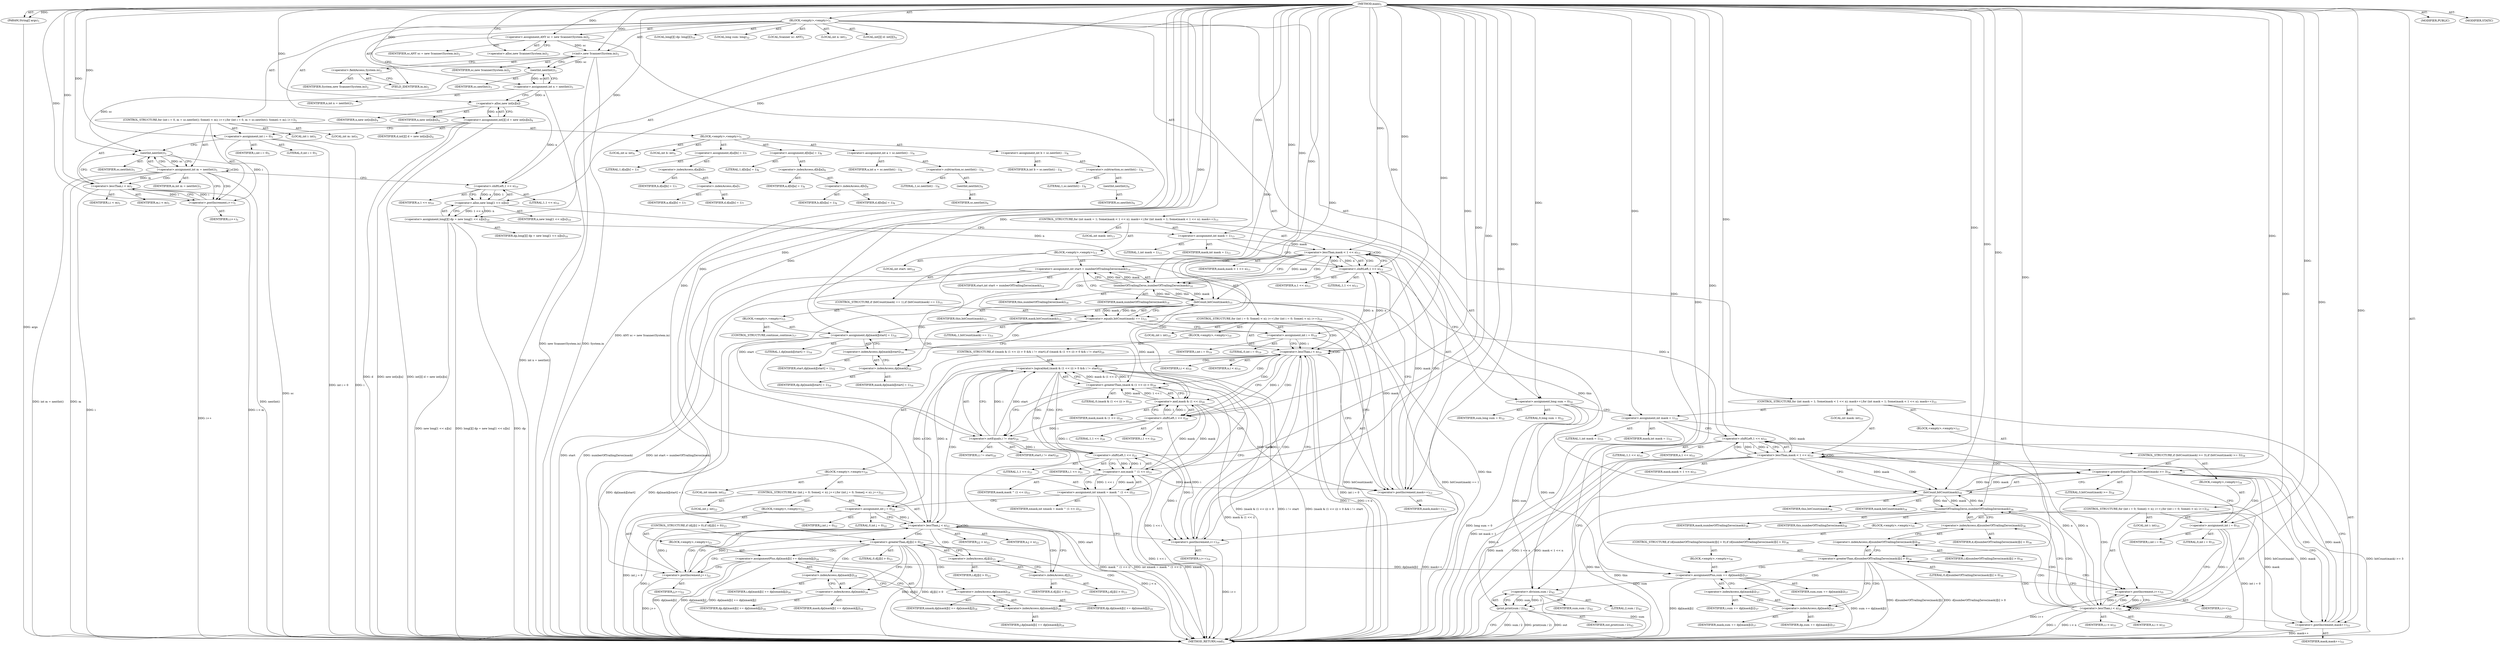 digraph "main" {  
"19" [label = <(METHOD,main)<SUB>1</SUB>> ]
"20" [label = <(PARAM,String[] args)<SUB>1</SUB>> ]
"21" [label = <(BLOCK,&lt;empty&gt;,&lt;empty&gt;)<SUB>1</SUB>> ]
"4" [label = <(LOCAL,Scanner sc: ANY)<SUB>2</SUB>> ]
"22" [label = <(&lt;operator&gt;.assignment,ANY sc = new Scanner(System.in))<SUB>2</SUB>> ]
"23" [label = <(IDENTIFIER,sc,ANY sc = new Scanner(System.in))<SUB>2</SUB>> ]
"24" [label = <(&lt;operator&gt;.alloc,new Scanner(System.in))<SUB>2</SUB>> ]
"25" [label = <(&lt;init&gt;,new Scanner(System.in))<SUB>2</SUB>> ]
"3" [label = <(IDENTIFIER,sc,new Scanner(System.in))<SUB>2</SUB>> ]
"26" [label = <(&lt;operator&gt;.fieldAccess,System.in)<SUB>2</SUB>> ]
"27" [label = <(IDENTIFIER,System,new Scanner(System.in))<SUB>2</SUB>> ]
"28" [label = <(FIELD_IDENTIFIER,in,in)<SUB>2</SUB>> ]
"29" [label = <(LOCAL,int n: int)<SUB>3</SUB>> ]
"30" [label = <(&lt;operator&gt;.assignment,int n = nextInt())<SUB>3</SUB>> ]
"31" [label = <(IDENTIFIER,n,int n = nextInt())<SUB>3</SUB>> ]
"32" [label = <(nextInt,nextInt())<SUB>3</SUB>> ]
"33" [label = <(IDENTIFIER,sc,nextInt())<SUB>3</SUB>> ]
"34" [label = <(LOCAL,int[][] d: int[][])<SUB>4</SUB>> ]
"35" [label = <(&lt;operator&gt;.assignment,int[][] d = new int[n][n])<SUB>4</SUB>> ]
"36" [label = <(IDENTIFIER,d,int[][] d = new int[n][n])<SUB>4</SUB>> ]
"37" [label = <(&lt;operator&gt;.alloc,new int[n][n])> ]
"38" [label = <(IDENTIFIER,n,new int[n][n])<SUB>4</SUB>> ]
"39" [label = <(IDENTIFIER,n,new int[n][n])<SUB>4</SUB>> ]
"40" [label = <(CONTROL_STRUCTURE,for (int i = 0, m = sc.nextInt(); Some(i &lt; m); i++),for (int i = 0, m = sc.nextInt(); Some(i &lt; m); i++))<SUB>5</SUB>> ]
"41" [label = <(LOCAL,int i: int)<SUB>5</SUB>> ]
"42" [label = <(LOCAL,int m: int)<SUB>5</SUB>> ]
"43" [label = <(&lt;operator&gt;.assignment,int i = 0)<SUB>5</SUB>> ]
"44" [label = <(IDENTIFIER,i,int i = 0)<SUB>5</SUB>> ]
"45" [label = <(LITERAL,0,int i = 0)<SUB>5</SUB>> ]
"46" [label = <(&lt;operator&gt;.assignment,int m = nextInt())<SUB>5</SUB>> ]
"47" [label = <(IDENTIFIER,m,int m = nextInt())<SUB>5</SUB>> ]
"48" [label = <(nextInt,nextInt())<SUB>5</SUB>> ]
"49" [label = <(IDENTIFIER,sc,nextInt())<SUB>5</SUB>> ]
"50" [label = <(&lt;operator&gt;.lessThan,i &lt; m)<SUB>5</SUB>> ]
"51" [label = <(IDENTIFIER,i,i &lt; m)<SUB>5</SUB>> ]
"52" [label = <(IDENTIFIER,m,i &lt; m)<SUB>5</SUB>> ]
"53" [label = <(&lt;operator&gt;.postIncrement,i++)<SUB>5</SUB>> ]
"54" [label = <(IDENTIFIER,i,i++)<SUB>5</SUB>> ]
"55" [label = <(BLOCK,&lt;empty&gt;,&lt;empty&gt;)<SUB>5</SUB>> ]
"56" [label = <(LOCAL,int a: int)<SUB>6</SUB>> ]
"57" [label = <(LOCAL,int b: int)<SUB>6</SUB>> ]
"58" [label = <(&lt;operator&gt;.assignment,int a = sc.nextInt() - 1)<SUB>6</SUB>> ]
"59" [label = <(IDENTIFIER,a,int a = sc.nextInt() - 1)<SUB>6</SUB>> ]
"60" [label = <(&lt;operator&gt;.subtraction,sc.nextInt() - 1)<SUB>6</SUB>> ]
"61" [label = <(nextInt,nextInt())<SUB>6</SUB>> ]
"62" [label = <(IDENTIFIER,sc,nextInt())<SUB>6</SUB>> ]
"63" [label = <(LITERAL,1,sc.nextInt() - 1)<SUB>6</SUB>> ]
"64" [label = <(&lt;operator&gt;.assignment,int b = sc.nextInt() - 1)<SUB>6</SUB>> ]
"65" [label = <(IDENTIFIER,b,int b = sc.nextInt() - 1)<SUB>6</SUB>> ]
"66" [label = <(&lt;operator&gt;.subtraction,sc.nextInt() - 1)<SUB>6</SUB>> ]
"67" [label = <(nextInt,nextInt())<SUB>6</SUB>> ]
"68" [label = <(IDENTIFIER,sc,nextInt())<SUB>6</SUB>> ]
"69" [label = <(LITERAL,1,sc.nextInt() - 1)<SUB>6</SUB>> ]
"70" [label = <(&lt;operator&gt;.assignment,d[a][b] = 1)<SUB>7</SUB>> ]
"71" [label = <(&lt;operator&gt;.indexAccess,d[a][b])<SUB>7</SUB>> ]
"72" [label = <(&lt;operator&gt;.indexAccess,d[a])<SUB>7</SUB>> ]
"73" [label = <(IDENTIFIER,d,d[a][b] = 1)<SUB>7</SUB>> ]
"74" [label = <(IDENTIFIER,a,d[a][b] = 1)<SUB>7</SUB>> ]
"75" [label = <(IDENTIFIER,b,d[a][b] = 1)<SUB>7</SUB>> ]
"76" [label = <(LITERAL,1,d[a][b] = 1)<SUB>7</SUB>> ]
"77" [label = <(&lt;operator&gt;.assignment,d[b][a] = 1)<SUB>8</SUB>> ]
"78" [label = <(&lt;operator&gt;.indexAccess,d[b][a])<SUB>8</SUB>> ]
"79" [label = <(&lt;operator&gt;.indexAccess,d[b])<SUB>8</SUB>> ]
"80" [label = <(IDENTIFIER,d,d[b][a] = 1)<SUB>8</SUB>> ]
"81" [label = <(IDENTIFIER,b,d[b][a] = 1)<SUB>8</SUB>> ]
"82" [label = <(IDENTIFIER,a,d[b][a] = 1)<SUB>8</SUB>> ]
"83" [label = <(LITERAL,1,d[b][a] = 1)<SUB>8</SUB>> ]
"84" [label = <(LOCAL,long[][] dp: long[][])<SUB>10</SUB>> ]
"85" [label = <(&lt;operator&gt;.assignment,long[][] dp = new long[1 &lt;&lt; n][n])<SUB>10</SUB>> ]
"86" [label = <(IDENTIFIER,dp,long[][] dp = new long[1 &lt;&lt; n][n])<SUB>10</SUB>> ]
"87" [label = <(&lt;operator&gt;.alloc,new long[1 &lt;&lt; n][n])> ]
"88" [label = <(&lt;operator&gt;.shiftLeft,1 &lt;&lt; n)<SUB>10</SUB>> ]
"89" [label = <(LITERAL,1,1 &lt;&lt; n)<SUB>10</SUB>> ]
"90" [label = <(IDENTIFIER,n,1 &lt;&lt; n)<SUB>10</SUB>> ]
"91" [label = <(IDENTIFIER,n,new long[1 &lt;&lt; n][n])<SUB>10</SUB>> ]
"92" [label = <(CONTROL_STRUCTURE,for (int mask = 1; Some(mask &lt; 1 &lt;&lt; n); mask++),for (int mask = 1; Some(mask &lt; 1 &lt;&lt; n); mask++))<SUB>13</SUB>> ]
"93" [label = <(LOCAL,int mask: int)<SUB>13</SUB>> ]
"94" [label = <(&lt;operator&gt;.assignment,int mask = 1)<SUB>13</SUB>> ]
"95" [label = <(IDENTIFIER,mask,int mask = 1)<SUB>13</SUB>> ]
"96" [label = <(LITERAL,1,int mask = 1)<SUB>13</SUB>> ]
"97" [label = <(&lt;operator&gt;.lessThan,mask &lt; 1 &lt;&lt; n)<SUB>13</SUB>> ]
"98" [label = <(IDENTIFIER,mask,mask &lt; 1 &lt;&lt; n)<SUB>13</SUB>> ]
"99" [label = <(&lt;operator&gt;.shiftLeft,1 &lt;&lt; n)<SUB>13</SUB>> ]
"100" [label = <(LITERAL,1,1 &lt;&lt; n)<SUB>13</SUB>> ]
"101" [label = <(IDENTIFIER,n,1 &lt;&lt; n)<SUB>13</SUB>> ]
"102" [label = <(&lt;operator&gt;.postIncrement,mask++)<SUB>13</SUB>> ]
"103" [label = <(IDENTIFIER,mask,mask++)<SUB>13</SUB>> ]
"104" [label = <(BLOCK,&lt;empty&gt;,&lt;empty&gt;)<SUB>13</SUB>> ]
"105" [label = <(LOCAL,int start: int)<SUB>14</SUB>> ]
"106" [label = <(&lt;operator&gt;.assignment,int start = numberOfTrailingZeros(mask))<SUB>14</SUB>> ]
"107" [label = <(IDENTIFIER,start,int start = numberOfTrailingZeros(mask))<SUB>14</SUB>> ]
"108" [label = <(numberOfTrailingZeros,numberOfTrailingZeros(mask))<SUB>14</SUB>> ]
"109" [label = <(IDENTIFIER,this,numberOfTrailingZeros(mask))<SUB>14</SUB>> ]
"110" [label = <(IDENTIFIER,mask,numberOfTrailingZeros(mask))<SUB>14</SUB>> ]
"111" [label = <(CONTROL_STRUCTURE,if (bitCount(mask) == 1),if (bitCount(mask) == 1))<SUB>15</SUB>> ]
"112" [label = <(&lt;operator&gt;.equals,bitCount(mask) == 1)<SUB>15</SUB>> ]
"113" [label = <(bitCount,bitCount(mask))<SUB>15</SUB>> ]
"114" [label = <(IDENTIFIER,this,bitCount(mask))<SUB>15</SUB>> ]
"115" [label = <(IDENTIFIER,mask,bitCount(mask))<SUB>15</SUB>> ]
"116" [label = <(LITERAL,1,bitCount(mask) == 1)<SUB>15</SUB>> ]
"117" [label = <(BLOCK,&lt;empty&gt;,&lt;empty&gt;)<SUB>15</SUB>> ]
"118" [label = <(&lt;operator&gt;.assignment,dp[mask][start] = 1)<SUB>16</SUB>> ]
"119" [label = <(&lt;operator&gt;.indexAccess,dp[mask][start])<SUB>16</SUB>> ]
"120" [label = <(&lt;operator&gt;.indexAccess,dp[mask])<SUB>16</SUB>> ]
"121" [label = <(IDENTIFIER,dp,dp[mask][start] = 1)<SUB>16</SUB>> ]
"122" [label = <(IDENTIFIER,mask,dp[mask][start] = 1)<SUB>16</SUB>> ]
"123" [label = <(IDENTIFIER,start,dp[mask][start] = 1)<SUB>16</SUB>> ]
"124" [label = <(LITERAL,1,dp[mask][start] = 1)<SUB>16</SUB>> ]
"125" [label = <(CONTROL_STRUCTURE,continue;,continue;)<SUB>17</SUB>> ]
"126" [label = <(CONTROL_STRUCTURE,for (int i = 0; Some(i &lt; n); i++),for (int i = 0; Some(i &lt; n); i++))<SUB>19</SUB>> ]
"127" [label = <(LOCAL,int i: int)<SUB>19</SUB>> ]
"128" [label = <(&lt;operator&gt;.assignment,int i = 0)<SUB>19</SUB>> ]
"129" [label = <(IDENTIFIER,i,int i = 0)<SUB>19</SUB>> ]
"130" [label = <(LITERAL,0,int i = 0)<SUB>19</SUB>> ]
"131" [label = <(&lt;operator&gt;.lessThan,i &lt; n)<SUB>19</SUB>> ]
"132" [label = <(IDENTIFIER,i,i &lt; n)<SUB>19</SUB>> ]
"133" [label = <(IDENTIFIER,n,i &lt; n)<SUB>19</SUB>> ]
"134" [label = <(&lt;operator&gt;.postIncrement,i++)<SUB>19</SUB>> ]
"135" [label = <(IDENTIFIER,i,i++)<SUB>19</SUB>> ]
"136" [label = <(BLOCK,&lt;empty&gt;,&lt;empty&gt;)<SUB>19</SUB>> ]
"137" [label = <(CONTROL_STRUCTURE,if ((mask &amp; (1 &lt;&lt; i)) &gt; 0 &amp;&amp; i != start),if ((mask &amp; (1 &lt;&lt; i)) &gt; 0 &amp;&amp; i != start))<SUB>20</SUB>> ]
"138" [label = <(&lt;operator&gt;.logicalAnd,(mask &amp; (1 &lt;&lt; i)) &gt; 0 &amp;&amp; i != start)<SUB>20</SUB>> ]
"139" [label = <(&lt;operator&gt;.greaterThan,(mask &amp; (1 &lt;&lt; i)) &gt; 0)<SUB>20</SUB>> ]
"140" [label = <(&lt;operator&gt;.and,mask &amp; (1 &lt;&lt; i))<SUB>20</SUB>> ]
"141" [label = <(IDENTIFIER,mask,mask &amp; (1 &lt;&lt; i))<SUB>20</SUB>> ]
"142" [label = <(&lt;operator&gt;.shiftLeft,1 &lt;&lt; i)<SUB>20</SUB>> ]
"143" [label = <(LITERAL,1,1 &lt;&lt; i)<SUB>20</SUB>> ]
"144" [label = <(IDENTIFIER,i,1 &lt;&lt; i)<SUB>20</SUB>> ]
"145" [label = <(LITERAL,0,(mask &amp; (1 &lt;&lt; i)) &gt; 0)<SUB>20</SUB>> ]
"146" [label = <(&lt;operator&gt;.notEquals,i != start)<SUB>20</SUB>> ]
"147" [label = <(IDENTIFIER,i,i != start)<SUB>20</SUB>> ]
"148" [label = <(IDENTIFIER,start,i != start)<SUB>20</SUB>> ]
"149" [label = <(BLOCK,&lt;empty&gt;,&lt;empty&gt;)<SUB>20</SUB>> ]
"150" [label = <(LOCAL,int xmask: int)<SUB>21</SUB>> ]
"151" [label = <(&lt;operator&gt;.assignment,int xmask = mask ^ (1 &lt;&lt; i))<SUB>21</SUB>> ]
"152" [label = <(IDENTIFIER,xmask,int xmask = mask ^ (1 &lt;&lt; i))<SUB>21</SUB>> ]
"153" [label = <(&lt;operator&gt;.xor,mask ^ (1 &lt;&lt; i))<SUB>21</SUB>> ]
"154" [label = <(IDENTIFIER,mask,mask ^ (1 &lt;&lt; i))<SUB>21</SUB>> ]
"155" [label = <(&lt;operator&gt;.shiftLeft,1 &lt;&lt; i)<SUB>21</SUB>> ]
"156" [label = <(LITERAL,1,1 &lt;&lt; i)<SUB>21</SUB>> ]
"157" [label = <(IDENTIFIER,i,1 &lt;&lt; i)<SUB>21</SUB>> ]
"158" [label = <(CONTROL_STRUCTURE,for (int j = 0; Some(j &lt; n); j++),for (int j = 0; Some(j &lt; n); j++))<SUB>22</SUB>> ]
"159" [label = <(LOCAL,int j: int)<SUB>22</SUB>> ]
"160" [label = <(&lt;operator&gt;.assignment,int j = 0)<SUB>22</SUB>> ]
"161" [label = <(IDENTIFIER,j,int j = 0)<SUB>22</SUB>> ]
"162" [label = <(LITERAL,0,int j = 0)<SUB>22</SUB>> ]
"163" [label = <(&lt;operator&gt;.lessThan,j &lt; n)<SUB>22</SUB>> ]
"164" [label = <(IDENTIFIER,j,j &lt; n)<SUB>22</SUB>> ]
"165" [label = <(IDENTIFIER,n,j &lt; n)<SUB>22</SUB>> ]
"166" [label = <(&lt;operator&gt;.postIncrement,j++)<SUB>22</SUB>> ]
"167" [label = <(IDENTIFIER,j,j++)<SUB>22</SUB>> ]
"168" [label = <(BLOCK,&lt;empty&gt;,&lt;empty&gt;)<SUB>22</SUB>> ]
"169" [label = <(CONTROL_STRUCTURE,if (d[j][i] &gt; 0),if (d[j][i] &gt; 0))<SUB>23</SUB>> ]
"170" [label = <(&lt;operator&gt;.greaterThan,d[j][i] &gt; 0)<SUB>23</SUB>> ]
"171" [label = <(&lt;operator&gt;.indexAccess,d[j][i])<SUB>23</SUB>> ]
"172" [label = <(&lt;operator&gt;.indexAccess,d[j])<SUB>23</SUB>> ]
"173" [label = <(IDENTIFIER,d,d[j][i] &gt; 0)<SUB>23</SUB>> ]
"174" [label = <(IDENTIFIER,j,d[j][i] &gt; 0)<SUB>23</SUB>> ]
"175" [label = <(IDENTIFIER,i,d[j][i] &gt; 0)<SUB>23</SUB>> ]
"176" [label = <(LITERAL,0,d[j][i] &gt; 0)<SUB>23</SUB>> ]
"177" [label = <(BLOCK,&lt;empty&gt;,&lt;empty&gt;)<SUB>23</SUB>> ]
"178" [label = <(&lt;operator&gt;.assignmentPlus,dp[mask][i] += dp[xmask][j])<SUB>24</SUB>> ]
"179" [label = <(&lt;operator&gt;.indexAccess,dp[mask][i])<SUB>24</SUB>> ]
"180" [label = <(&lt;operator&gt;.indexAccess,dp[mask])<SUB>24</SUB>> ]
"181" [label = <(IDENTIFIER,dp,dp[mask][i] += dp[xmask][j])<SUB>24</SUB>> ]
"182" [label = <(IDENTIFIER,mask,dp[mask][i] += dp[xmask][j])<SUB>24</SUB>> ]
"183" [label = <(IDENTIFIER,i,dp[mask][i] += dp[xmask][j])<SUB>24</SUB>> ]
"184" [label = <(&lt;operator&gt;.indexAccess,dp[xmask][j])<SUB>24</SUB>> ]
"185" [label = <(&lt;operator&gt;.indexAccess,dp[xmask])<SUB>24</SUB>> ]
"186" [label = <(IDENTIFIER,dp,dp[mask][i] += dp[xmask][j])<SUB>24</SUB>> ]
"187" [label = <(IDENTIFIER,xmask,dp[mask][i] += dp[xmask][j])<SUB>24</SUB>> ]
"188" [label = <(IDENTIFIER,j,dp[mask][i] += dp[xmask][j])<SUB>24</SUB>> ]
"189" [label = <(LOCAL,long sum: long)<SUB>32</SUB>> ]
"190" [label = <(&lt;operator&gt;.assignment,long sum = 0)<SUB>32</SUB>> ]
"191" [label = <(IDENTIFIER,sum,long sum = 0)<SUB>32</SUB>> ]
"192" [label = <(LITERAL,0,long sum = 0)<SUB>32</SUB>> ]
"193" [label = <(CONTROL_STRUCTURE,for (int mask = 1; Some(mask &lt; 1 &lt;&lt; n); mask++),for (int mask = 1; Some(mask &lt; 1 &lt;&lt; n); mask++))<SUB>33</SUB>> ]
"194" [label = <(LOCAL,int mask: int)<SUB>33</SUB>> ]
"195" [label = <(&lt;operator&gt;.assignment,int mask = 1)<SUB>33</SUB>> ]
"196" [label = <(IDENTIFIER,mask,int mask = 1)<SUB>33</SUB>> ]
"197" [label = <(LITERAL,1,int mask = 1)<SUB>33</SUB>> ]
"198" [label = <(&lt;operator&gt;.lessThan,mask &lt; 1 &lt;&lt; n)<SUB>33</SUB>> ]
"199" [label = <(IDENTIFIER,mask,mask &lt; 1 &lt;&lt; n)<SUB>33</SUB>> ]
"200" [label = <(&lt;operator&gt;.shiftLeft,1 &lt;&lt; n)<SUB>33</SUB>> ]
"201" [label = <(LITERAL,1,1 &lt;&lt; n)<SUB>33</SUB>> ]
"202" [label = <(IDENTIFIER,n,1 &lt;&lt; n)<SUB>33</SUB>> ]
"203" [label = <(&lt;operator&gt;.postIncrement,mask++)<SUB>33</SUB>> ]
"204" [label = <(IDENTIFIER,mask,mask++)<SUB>33</SUB>> ]
"205" [label = <(BLOCK,&lt;empty&gt;,&lt;empty&gt;)<SUB>33</SUB>> ]
"206" [label = <(CONTROL_STRUCTURE,if (bitCount(mask) &gt;= 3),if (bitCount(mask) &gt;= 3))<SUB>34</SUB>> ]
"207" [label = <(&lt;operator&gt;.greaterEqualsThan,bitCount(mask) &gt;= 3)<SUB>34</SUB>> ]
"208" [label = <(bitCount,bitCount(mask))<SUB>34</SUB>> ]
"209" [label = <(IDENTIFIER,this,bitCount(mask))<SUB>34</SUB>> ]
"210" [label = <(IDENTIFIER,mask,bitCount(mask))<SUB>34</SUB>> ]
"211" [label = <(LITERAL,3,bitCount(mask) &gt;= 3)<SUB>34</SUB>> ]
"212" [label = <(BLOCK,&lt;empty&gt;,&lt;empty&gt;)<SUB>34</SUB>> ]
"213" [label = <(CONTROL_STRUCTURE,for (int i = 0; Some(i &lt; n); i++),for (int i = 0; Some(i &lt; n); i++))<SUB>35</SUB>> ]
"214" [label = <(LOCAL,int i: int)<SUB>35</SUB>> ]
"215" [label = <(&lt;operator&gt;.assignment,int i = 0)<SUB>35</SUB>> ]
"216" [label = <(IDENTIFIER,i,int i = 0)<SUB>35</SUB>> ]
"217" [label = <(LITERAL,0,int i = 0)<SUB>35</SUB>> ]
"218" [label = <(&lt;operator&gt;.lessThan,i &lt; n)<SUB>35</SUB>> ]
"219" [label = <(IDENTIFIER,i,i &lt; n)<SUB>35</SUB>> ]
"220" [label = <(IDENTIFIER,n,i &lt; n)<SUB>35</SUB>> ]
"221" [label = <(&lt;operator&gt;.postIncrement,i++)<SUB>35</SUB>> ]
"222" [label = <(IDENTIFIER,i,i++)<SUB>35</SUB>> ]
"223" [label = <(BLOCK,&lt;empty&gt;,&lt;empty&gt;)<SUB>35</SUB>> ]
"224" [label = <(CONTROL_STRUCTURE,if (d[numberOfTrailingZeros(mask)][i] &gt; 0),if (d[numberOfTrailingZeros(mask)][i] &gt; 0))<SUB>36</SUB>> ]
"225" [label = <(&lt;operator&gt;.greaterThan,d[numberOfTrailingZeros(mask)][i] &gt; 0)<SUB>36</SUB>> ]
"226" [label = <(&lt;operator&gt;.indexAccess,d[numberOfTrailingZeros(mask)][i])<SUB>36</SUB>> ]
"227" [label = <(&lt;operator&gt;.indexAccess,d[numberOfTrailingZeros(mask)])<SUB>36</SUB>> ]
"228" [label = <(IDENTIFIER,d,d[numberOfTrailingZeros(mask)][i] &gt; 0)<SUB>36</SUB>> ]
"229" [label = <(numberOfTrailingZeros,numberOfTrailingZeros(mask))<SUB>36</SUB>> ]
"230" [label = <(IDENTIFIER,this,numberOfTrailingZeros(mask))<SUB>36</SUB>> ]
"231" [label = <(IDENTIFIER,mask,numberOfTrailingZeros(mask))<SUB>36</SUB>> ]
"232" [label = <(IDENTIFIER,i,d[numberOfTrailingZeros(mask)][i] &gt; 0)<SUB>36</SUB>> ]
"233" [label = <(LITERAL,0,d[numberOfTrailingZeros(mask)][i] &gt; 0)<SUB>36</SUB>> ]
"234" [label = <(BLOCK,&lt;empty&gt;,&lt;empty&gt;)<SUB>36</SUB>> ]
"235" [label = <(&lt;operator&gt;.assignmentPlus,sum += dp[mask][i])<SUB>37</SUB>> ]
"236" [label = <(IDENTIFIER,sum,sum += dp[mask][i])<SUB>37</SUB>> ]
"237" [label = <(&lt;operator&gt;.indexAccess,dp[mask][i])<SUB>37</SUB>> ]
"238" [label = <(&lt;operator&gt;.indexAccess,dp[mask])<SUB>37</SUB>> ]
"239" [label = <(IDENTIFIER,dp,sum += dp[mask][i])<SUB>37</SUB>> ]
"240" [label = <(IDENTIFIER,mask,sum += dp[mask][i])<SUB>37</SUB>> ]
"241" [label = <(IDENTIFIER,i,sum += dp[mask][i])<SUB>37</SUB>> ]
"242" [label = <(print,print(sum / 2))<SUB>42</SUB>> ]
"243" [label = <(IDENTIFIER,out,print(sum / 2))<SUB>42</SUB>> ]
"244" [label = <(&lt;operator&gt;.division,sum / 2)<SUB>42</SUB>> ]
"245" [label = <(IDENTIFIER,sum,sum / 2)<SUB>42</SUB>> ]
"246" [label = <(LITERAL,2,sum / 2)<SUB>42</SUB>> ]
"247" [label = <(MODIFIER,PUBLIC)> ]
"248" [label = <(MODIFIER,STATIC)> ]
"249" [label = <(METHOD_RETURN,void)<SUB>1</SUB>> ]
  "19" -> "20"  [ label = "AST: "] 
  "19" -> "21"  [ label = "AST: "] 
  "19" -> "247"  [ label = "AST: "] 
  "19" -> "248"  [ label = "AST: "] 
  "19" -> "249"  [ label = "AST: "] 
  "21" -> "4"  [ label = "AST: "] 
  "21" -> "22"  [ label = "AST: "] 
  "21" -> "25"  [ label = "AST: "] 
  "21" -> "29"  [ label = "AST: "] 
  "21" -> "30"  [ label = "AST: "] 
  "21" -> "34"  [ label = "AST: "] 
  "21" -> "35"  [ label = "AST: "] 
  "21" -> "40"  [ label = "AST: "] 
  "21" -> "84"  [ label = "AST: "] 
  "21" -> "85"  [ label = "AST: "] 
  "21" -> "92"  [ label = "AST: "] 
  "21" -> "189"  [ label = "AST: "] 
  "21" -> "190"  [ label = "AST: "] 
  "21" -> "193"  [ label = "AST: "] 
  "21" -> "242"  [ label = "AST: "] 
  "22" -> "23"  [ label = "AST: "] 
  "22" -> "24"  [ label = "AST: "] 
  "25" -> "3"  [ label = "AST: "] 
  "25" -> "26"  [ label = "AST: "] 
  "26" -> "27"  [ label = "AST: "] 
  "26" -> "28"  [ label = "AST: "] 
  "30" -> "31"  [ label = "AST: "] 
  "30" -> "32"  [ label = "AST: "] 
  "32" -> "33"  [ label = "AST: "] 
  "35" -> "36"  [ label = "AST: "] 
  "35" -> "37"  [ label = "AST: "] 
  "37" -> "38"  [ label = "AST: "] 
  "37" -> "39"  [ label = "AST: "] 
  "40" -> "41"  [ label = "AST: "] 
  "40" -> "42"  [ label = "AST: "] 
  "40" -> "43"  [ label = "AST: "] 
  "40" -> "46"  [ label = "AST: "] 
  "40" -> "50"  [ label = "AST: "] 
  "40" -> "53"  [ label = "AST: "] 
  "40" -> "55"  [ label = "AST: "] 
  "43" -> "44"  [ label = "AST: "] 
  "43" -> "45"  [ label = "AST: "] 
  "46" -> "47"  [ label = "AST: "] 
  "46" -> "48"  [ label = "AST: "] 
  "48" -> "49"  [ label = "AST: "] 
  "50" -> "51"  [ label = "AST: "] 
  "50" -> "52"  [ label = "AST: "] 
  "53" -> "54"  [ label = "AST: "] 
  "55" -> "56"  [ label = "AST: "] 
  "55" -> "57"  [ label = "AST: "] 
  "55" -> "58"  [ label = "AST: "] 
  "55" -> "64"  [ label = "AST: "] 
  "55" -> "70"  [ label = "AST: "] 
  "55" -> "77"  [ label = "AST: "] 
  "58" -> "59"  [ label = "AST: "] 
  "58" -> "60"  [ label = "AST: "] 
  "60" -> "61"  [ label = "AST: "] 
  "60" -> "63"  [ label = "AST: "] 
  "61" -> "62"  [ label = "AST: "] 
  "64" -> "65"  [ label = "AST: "] 
  "64" -> "66"  [ label = "AST: "] 
  "66" -> "67"  [ label = "AST: "] 
  "66" -> "69"  [ label = "AST: "] 
  "67" -> "68"  [ label = "AST: "] 
  "70" -> "71"  [ label = "AST: "] 
  "70" -> "76"  [ label = "AST: "] 
  "71" -> "72"  [ label = "AST: "] 
  "71" -> "75"  [ label = "AST: "] 
  "72" -> "73"  [ label = "AST: "] 
  "72" -> "74"  [ label = "AST: "] 
  "77" -> "78"  [ label = "AST: "] 
  "77" -> "83"  [ label = "AST: "] 
  "78" -> "79"  [ label = "AST: "] 
  "78" -> "82"  [ label = "AST: "] 
  "79" -> "80"  [ label = "AST: "] 
  "79" -> "81"  [ label = "AST: "] 
  "85" -> "86"  [ label = "AST: "] 
  "85" -> "87"  [ label = "AST: "] 
  "87" -> "88"  [ label = "AST: "] 
  "87" -> "91"  [ label = "AST: "] 
  "88" -> "89"  [ label = "AST: "] 
  "88" -> "90"  [ label = "AST: "] 
  "92" -> "93"  [ label = "AST: "] 
  "92" -> "94"  [ label = "AST: "] 
  "92" -> "97"  [ label = "AST: "] 
  "92" -> "102"  [ label = "AST: "] 
  "92" -> "104"  [ label = "AST: "] 
  "94" -> "95"  [ label = "AST: "] 
  "94" -> "96"  [ label = "AST: "] 
  "97" -> "98"  [ label = "AST: "] 
  "97" -> "99"  [ label = "AST: "] 
  "99" -> "100"  [ label = "AST: "] 
  "99" -> "101"  [ label = "AST: "] 
  "102" -> "103"  [ label = "AST: "] 
  "104" -> "105"  [ label = "AST: "] 
  "104" -> "106"  [ label = "AST: "] 
  "104" -> "111"  [ label = "AST: "] 
  "104" -> "126"  [ label = "AST: "] 
  "106" -> "107"  [ label = "AST: "] 
  "106" -> "108"  [ label = "AST: "] 
  "108" -> "109"  [ label = "AST: "] 
  "108" -> "110"  [ label = "AST: "] 
  "111" -> "112"  [ label = "AST: "] 
  "111" -> "117"  [ label = "AST: "] 
  "112" -> "113"  [ label = "AST: "] 
  "112" -> "116"  [ label = "AST: "] 
  "113" -> "114"  [ label = "AST: "] 
  "113" -> "115"  [ label = "AST: "] 
  "117" -> "118"  [ label = "AST: "] 
  "117" -> "125"  [ label = "AST: "] 
  "118" -> "119"  [ label = "AST: "] 
  "118" -> "124"  [ label = "AST: "] 
  "119" -> "120"  [ label = "AST: "] 
  "119" -> "123"  [ label = "AST: "] 
  "120" -> "121"  [ label = "AST: "] 
  "120" -> "122"  [ label = "AST: "] 
  "126" -> "127"  [ label = "AST: "] 
  "126" -> "128"  [ label = "AST: "] 
  "126" -> "131"  [ label = "AST: "] 
  "126" -> "134"  [ label = "AST: "] 
  "126" -> "136"  [ label = "AST: "] 
  "128" -> "129"  [ label = "AST: "] 
  "128" -> "130"  [ label = "AST: "] 
  "131" -> "132"  [ label = "AST: "] 
  "131" -> "133"  [ label = "AST: "] 
  "134" -> "135"  [ label = "AST: "] 
  "136" -> "137"  [ label = "AST: "] 
  "137" -> "138"  [ label = "AST: "] 
  "137" -> "149"  [ label = "AST: "] 
  "138" -> "139"  [ label = "AST: "] 
  "138" -> "146"  [ label = "AST: "] 
  "139" -> "140"  [ label = "AST: "] 
  "139" -> "145"  [ label = "AST: "] 
  "140" -> "141"  [ label = "AST: "] 
  "140" -> "142"  [ label = "AST: "] 
  "142" -> "143"  [ label = "AST: "] 
  "142" -> "144"  [ label = "AST: "] 
  "146" -> "147"  [ label = "AST: "] 
  "146" -> "148"  [ label = "AST: "] 
  "149" -> "150"  [ label = "AST: "] 
  "149" -> "151"  [ label = "AST: "] 
  "149" -> "158"  [ label = "AST: "] 
  "151" -> "152"  [ label = "AST: "] 
  "151" -> "153"  [ label = "AST: "] 
  "153" -> "154"  [ label = "AST: "] 
  "153" -> "155"  [ label = "AST: "] 
  "155" -> "156"  [ label = "AST: "] 
  "155" -> "157"  [ label = "AST: "] 
  "158" -> "159"  [ label = "AST: "] 
  "158" -> "160"  [ label = "AST: "] 
  "158" -> "163"  [ label = "AST: "] 
  "158" -> "166"  [ label = "AST: "] 
  "158" -> "168"  [ label = "AST: "] 
  "160" -> "161"  [ label = "AST: "] 
  "160" -> "162"  [ label = "AST: "] 
  "163" -> "164"  [ label = "AST: "] 
  "163" -> "165"  [ label = "AST: "] 
  "166" -> "167"  [ label = "AST: "] 
  "168" -> "169"  [ label = "AST: "] 
  "169" -> "170"  [ label = "AST: "] 
  "169" -> "177"  [ label = "AST: "] 
  "170" -> "171"  [ label = "AST: "] 
  "170" -> "176"  [ label = "AST: "] 
  "171" -> "172"  [ label = "AST: "] 
  "171" -> "175"  [ label = "AST: "] 
  "172" -> "173"  [ label = "AST: "] 
  "172" -> "174"  [ label = "AST: "] 
  "177" -> "178"  [ label = "AST: "] 
  "178" -> "179"  [ label = "AST: "] 
  "178" -> "184"  [ label = "AST: "] 
  "179" -> "180"  [ label = "AST: "] 
  "179" -> "183"  [ label = "AST: "] 
  "180" -> "181"  [ label = "AST: "] 
  "180" -> "182"  [ label = "AST: "] 
  "184" -> "185"  [ label = "AST: "] 
  "184" -> "188"  [ label = "AST: "] 
  "185" -> "186"  [ label = "AST: "] 
  "185" -> "187"  [ label = "AST: "] 
  "190" -> "191"  [ label = "AST: "] 
  "190" -> "192"  [ label = "AST: "] 
  "193" -> "194"  [ label = "AST: "] 
  "193" -> "195"  [ label = "AST: "] 
  "193" -> "198"  [ label = "AST: "] 
  "193" -> "203"  [ label = "AST: "] 
  "193" -> "205"  [ label = "AST: "] 
  "195" -> "196"  [ label = "AST: "] 
  "195" -> "197"  [ label = "AST: "] 
  "198" -> "199"  [ label = "AST: "] 
  "198" -> "200"  [ label = "AST: "] 
  "200" -> "201"  [ label = "AST: "] 
  "200" -> "202"  [ label = "AST: "] 
  "203" -> "204"  [ label = "AST: "] 
  "205" -> "206"  [ label = "AST: "] 
  "206" -> "207"  [ label = "AST: "] 
  "206" -> "212"  [ label = "AST: "] 
  "207" -> "208"  [ label = "AST: "] 
  "207" -> "211"  [ label = "AST: "] 
  "208" -> "209"  [ label = "AST: "] 
  "208" -> "210"  [ label = "AST: "] 
  "212" -> "213"  [ label = "AST: "] 
  "213" -> "214"  [ label = "AST: "] 
  "213" -> "215"  [ label = "AST: "] 
  "213" -> "218"  [ label = "AST: "] 
  "213" -> "221"  [ label = "AST: "] 
  "213" -> "223"  [ label = "AST: "] 
  "215" -> "216"  [ label = "AST: "] 
  "215" -> "217"  [ label = "AST: "] 
  "218" -> "219"  [ label = "AST: "] 
  "218" -> "220"  [ label = "AST: "] 
  "221" -> "222"  [ label = "AST: "] 
  "223" -> "224"  [ label = "AST: "] 
  "224" -> "225"  [ label = "AST: "] 
  "224" -> "234"  [ label = "AST: "] 
  "225" -> "226"  [ label = "AST: "] 
  "225" -> "233"  [ label = "AST: "] 
  "226" -> "227"  [ label = "AST: "] 
  "226" -> "232"  [ label = "AST: "] 
  "227" -> "228"  [ label = "AST: "] 
  "227" -> "229"  [ label = "AST: "] 
  "229" -> "230"  [ label = "AST: "] 
  "229" -> "231"  [ label = "AST: "] 
  "234" -> "235"  [ label = "AST: "] 
  "235" -> "236"  [ label = "AST: "] 
  "235" -> "237"  [ label = "AST: "] 
  "237" -> "238"  [ label = "AST: "] 
  "237" -> "241"  [ label = "AST: "] 
  "238" -> "239"  [ label = "AST: "] 
  "238" -> "240"  [ label = "AST: "] 
  "242" -> "243"  [ label = "AST: "] 
  "242" -> "244"  [ label = "AST: "] 
  "244" -> "245"  [ label = "AST: "] 
  "244" -> "246"  [ label = "AST: "] 
  "22" -> "28"  [ label = "CFG: "] 
  "25" -> "32"  [ label = "CFG: "] 
  "30" -> "37"  [ label = "CFG: "] 
  "35" -> "43"  [ label = "CFG: "] 
  "85" -> "94"  [ label = "CFG: "] 
  "190" -> "195"  [ label = "CFG: "] 
  "242" -> "249"  [ label = "CFG: "] 
  "24" -> "22"  [ label = "CFG: "] 
  "26" -> "25"  [ label = "CFG: "] 
  "32" -> "30"  [ label = "CFG: "] 
  "37" -> "35"  [ label = "CFG: "] 
  "43" -> "48"  [ label = "CFG: "] 
  "46" -> "53"  [ label = "CFG: "] 
  "46" -> "88"  [ label = "CFG: "] 
  "50" -> "48"  [ label = "CFG: "] 
  "53" -> "50"  [ label = "CFG: "] 
  "87" -> "85"  [ label = "CFG: "] 
  "94" -> "99"  [ label = "CFG: "] 
  "97" -> "108"  [ label = "CFG: "] 
  "97" -> "190"  [ label = "CFG: "] 
  "102" -> "99"  [ label = "CFG: "] 
  "195" -> "200"  [ label = "CFG: "] 
  "198" -> "208"  [ label = "CFG: "] 
  "198" -> "244"  [ label = "CFG: "] 
  "203" -> "200"  [ label = "CFG: "] 
  "244" -> "242"  [ label = "CFG: "] 
  "28" -> "26"  [ label = "CFG: "] 
  "48" -> "46"  [ label = "CFG: "] 
  "88" -> "87"  [ label = "CFG: "] 
  "99" -> "97"  [ label = "CFG: "] 
  "106" -> "113"  [ label = "CFG: "] 
  "200" -> "198"  [ label = "CFG: "] 
  "108" -> "106"  [ label = "CFG: "] 
  "112" -> "120"  [ label = "CFG: "] 
  "112" -> "128"  [ label = "CFG: "] 
  "128" -> "131"  [ label = "CFG: "] 
  "131" -> "142"  [ label = "CFG: "] 
  "131" -> "102"  [ label = "CFG: "] 
  "134" -> "131"  [ label = "CFG: "] 
  "207" -> "215"  [ label = "CFG: "] 
  "207" -> "203"  [ label = "CFG: "] 
  "113" -> "112"  [ label = "CFG: "] 
  "118" -> "102"  [ label = "CFG: "] 
  "208" -> "207"  [ label = "CFG: "] 
  "119" -> "118"  [ label = "CFG: "] 
  "138" -> "155"  [ label = "CFG: "] 
  "138" -> "134"  [ label = "CFG: "] 
  "215" -> "218"  [ label = "CFG: "] 
  "218" -> "229"  [ label = "CFG: "] 
  "218" -> "203"  [ label = "CFG: "] 
  "221" -> "218"  [ label = "CFG: "] 
  "120" -> "119"  [ label = "CFG: "] 
  "139" -> "138"  [ label = "CFG: "] 
  "139" -> "146"  [ label = "CFG: "] 
  "146" -> "138"  [ label = "CFG: "] 
  "151" -> "160"  [ label = "CFG: "] 
  "140" -> "139"  [ label = "CFG: "] 
  "153" -> "151"  [ label = "CFG: "] 
  "160" -> "163"  [ label = "CFG: "] 
  "163" -> "172"  [ label = "CFG: "] 
  "163" -> "134"  [ label = "CFG: "] 
  "166" -> "163"  [ label = "CFG: "] 
  "225" -> "238"  [ label = "CFG: "] 
  "225" -> "221"  [ label = "CFG: "] 
  "142" -> "140"  [ label = "CFG: "] 
  "155" -> "153"  [ label = "CFG: "] 
  "226" -> "225"  [ label = "CFG: "] 
  "235" -> "221"  [ label = "CFG: "] 
  "170" -> "180"  [ label = "CFG: "] 
  "170" -> "166"  [ label = "CFG: "] 
  "227" -> "226"  [ label = "CFG: "] 
  "237" -> "235"  [ label = "CFG: "] 
  "171" -> "170"  [ label = "CFG: "] 
  "178" -> "166"  [ label = "CFG: "] 
  "229" -> "227"  [ label = "CFG: "] 
  "238" -> "237"  [ label = "CFG: "] 
  "172" -> "171"  [ label = "CFG: "] 
  "179" -> "185"  [ label = "CFG: "] 
  "184" -> "178"  [ label = "CFG: "] 
  "180" -> "179"  [ label = "CFG: "] 
  "185" -> "184"  [ label = "CFG: "] 
  "19" -> "24"  [ label = "CFG: "] 
  "20" -> "249"  [ label = "DDG: args"] 
  "22" -> "249"  [ label = "DDG: ANY sc = new Scanner(System.in)"] 
  "25" -> "249"  [ label = "DDG: System.in"] 
  "25" -> "249"  [ label = "DDG: new Scanner(System.in)"] 
  "30" -> "249"  [ label = "DDG: int n = nextInt()"] 
  "35" -> "249"  [ label = "DDG: d"] 
  "35" -> "249"  [ label = "DDG: new int[n][n]"] 
  "35" -> "249"  [ label = "DDG: int[][] d = new int[n][n]"] 
  "43" -> "249"  [ label = "DDG: i"] 
  "43" -> "249"  [ label = "DDG: int i = 0"] 
  "46" -> "249"  [ label = "DDG: m"] 
  "48" -> "249"  [ label = "DDG: sc"] 
  "46" -> "249"  [ label = "DDG: nextInt()"] 
  "46" -> "249"  [ label = "DDG: int m = nextInt()"] 
  "85" -> "249"  [ label = "DDG: dp"] 
  "85" -> "249"  [ label = "DDG: new long[1 &lt;&lt; n][n]"] 
  "85" -> "249"  [ label = "DDG: long[][] dp = new long[1 &lt;&lt; n][n]"] 
  "190" -> "249"  [ label = "DDG: long sum = 0"] 
  "195" -> "249"  [ label = "DDG: int mask = 1"] 
  "198" -> "249"  [ label = "DDG: mask"] 
  "200" -> "249"  [ label = "DDG: n"] 
  "198" -> "249"  [ label = "DDG: 1 &lt;&lt; n"] 
  "198" -> "249"  [ label = "DDG: mask &lt; 1 &lt;&lt; n"] 
  "244" -> "249"  [ label = "DDG: sum"] 
  "242" -> "249"  [ label = "DDG: sum / 2"] 
  "242" -> "249"  [ label = "DDG: print(sum / 2)"] 
  "208" -> "249"  [ label = "DDG: this"] 
  "207" -> "249"  [ label = "DDG: bitCount(mask)"] 
  "207" -> "249"  [ label = "DDG: bitCount(mask) &gt;= 3"] 
  "215" -> "249"  [ label = "DDG: int i = 0"] 
  "218" -> "249"  [ label = "DDG: i"] 
  "218" -> "249"  [ label = "DDG: i &lt; n"] 
  "203" -> "249"  [ label = "DDG: mask++"] 
  "229" -> "249"  [ label = "DDG: this"] 
  "225" -> "249"  [ label = "DDG: d[numberOfTrailingZeros(mask)][i]"] 
  "225" -> "249"  [ label = "DDG: d[numberOfTrailingZeros(mask)][i] &gt; 0"] 
  "235" -> "249"  [ label = "DDG: dp[mask][i]"] 
  "235" -> "249"  [ label = "DDG: sum += dp[mask][i]"] 
  "221" -> "249"  [ label = "DDG: i++"] 
  "106" -> "249"  [ label = "DDG: start"] 
  "106" -> "249"  [ label = "DDG: numberOfTrailingZeros(mask)"] 
  "106" -> "249"  [ label = "DDG: int start = numberOfTrailingZeros(mask)"] 
  "113" -> "249"  [ label = "DDG: this"] 
  "112" -> "249"  [ label = "DDG: bitCount(mask)"] 
  "112" -> "249"  [ label = "DDG: bitCount(mask) == 1"] 
  "128" -> "249"  [ label = "DDG: int i = 0"] 
  "131" -> "249"  [ label = "DDG: i"] 
  "131" -> "249"  [ label = "DDG: i &lt; n"] 
  "140" -> "249"  [ label = "DDG: 1 &lt;&lt; i"] 
  "139" -> "249"  [ label = "DDG: mask &amp; (1 &lt;&lt; i)"] 
  "138" -> "249"  [ label = "DDG: (mask &amp; (1 &lt;&lt; i)) &gt; 0"] 
  "146" -> "249"  [ label = "DDG: start"] 
  "138" -> "249"  [ label = "DDG: i != start"] 
  "138" -> "249"  [ label = "DDG: (mask &amp; (1 &lt;&lt; i)) &gt; 0 &amp;&amp; i != start"] 
  "151" -> "249"  [ label = "DDG: xmask"] 
  "153" -> "249"  [ label = "DDG: 1 &lt;&lt; i"] 
  "151" -> "249"  [ label = "DDG: mask ^ (1 &lt;&lt; i)"] 
  "151" -> "249"  [ label = "DDG: int xmask = mask ^ (1 &lt;&lt; i)"] 
  "160" -> "249"  [ label = "DDG: int j = 0"] 
  "163" -> "249"  [ label = "DDG: j"] 
  "163" -> "249"  [ label = "DDG: j &lt; n"] 
  "134" -> "249"  [ label = "DDG: i++"] 
  "170" -> "249"  [ label = "DDG: d[j][i]"] 
  "170" -> "249"  [ label = "DDG: d[j][i] &gt; 0"] 
  "178" -> "249"  [ label = "DDG: dp[mask][i]"] 
  "178" -> "249"  [ label = "DDG: dp[xmask][j]"] 
  "178" -> "249"  [ label = "DDG: dp[mask][i] += dp[xmask][j]"] 
  "166" -> "249"  [ label = "DDG: j++"] 
  "118" -> "249"  [ label = "DDG: dp[mask][start]"] 
  "118" -> "249"  [ label = "DDG: dp[mask][start] = 1"] 
  "102" -> "249"  [ label = "DDG: mask++"] 
  "53" -> "249"  [ label = "DDG: i++"] 
  "50" -> "249"  [ label = "DDG: i"] 
  "50" -> "249"  [ label = "DDG: i &lt; m"] 
  "242" -> "249"  [ label = "DDG: out"] 
  "19" -> "20"  [ label = "DDG: "] 
  "19" -> "22"  [ label = "DDG: "] 
  "32" -> "30"  [ label = "DDG: sc"] 
  "37" -> "35"  [ label = "DDG: n"] 
  "87" -> "85"  [ label = "DDG: 1 &lt;&lt; n"] 
  "87" -> "85"  [ label = "DDG: n"] 
  "19" -> "190"  [ label = "DDG: "] 
  "22" -> "25"  [ label = "DDG: sc"] 
  "19" -> "25"  [ label = "DDG: "] 
  "19" -> "43"  [ label = "DDG: "] 
  "48" -> "46"  [ label = "DDG: sc"] 
  "19" -> "94"  [ label = "DDG: "] 
  "19" -> "195"  [ label = "DDG: "] 
  "19" -> "242"  [ label = "DDG: "] 
  "244" -> "242"  [ label = "DDG: sum"] 
  "244" -> "242"  [ label = "DDG: 2"] 
  "25" -> "32"  [ label = "DDG: sc"] 
  "19" -> "32"  [ label = "DDG: "] 
  "30" -> "37"  [ label = "DDG: n"] 
  "19" -> "37"  [ label = "DDG: "] 
  "53" -> "50"  [ label = "DDG: i"] 
  "19" -> "50"  [ label = "DDG: "] 
  "46" -> "50"  [ label = "DDG: m"] 
  "43" -> "53"  [ label = "DDG: i"] 
  "50" -> "53"  [ label = "DDG: i"] 
  "19" -> "53"  [ label = "DDG: "] 
  "88" -> "87"  [ label = "DDG: 1"] 
  "88" -> "87"  [ label = "DDG: n"] 
  "19" -> "87"  [ label = "DDG: "] 
  "94" -> "97"  [ label = "DDG: mask"] 
  "102" -> "97"  [ label = "DDG: mask"] 
  "19" -> "97"  [ label = "DDG: "] 
  "99" -> "97"  [ label = "DDG: 1"] 
  "99" -> "97"  [ label = "DDG: n"] 
  "113" -> "102"  [ label = "DDG: mask"] 
  "140" -> "102"  [ label = "DDG: mask"] 
  "153" -> "102"  [ label = "DDG: mask"] 
  "19" -> "102"  [ label = "DDG: "] 
  "108" -> "106"  [ label = "DDG: this"] 
  "108" -> "106"  [ label = "DDG: mask"] 
  "195" -> "198"  [ label = "DDG: mask"] 
  "203" -> "198"  [ label = "DDG: mask"] 
  "19" -> "198"  [ label = "DDG: "] 
  "200" -> "198"  [ label = "DDG: 1"] 
  "200" -> "198"  [ label = "DDG: n"] 
  "208" -> "203"  [ label = "DDG: mask"] 
  "229" -> "203"  [ label = "DDG: mask"] 
  "19" -> "203"  [ label = "DDG: "] 
  "190" -> "244"  [ label = "DDG: sum"] 
  "235" -> "244"  [ label = "DDG: sum"] 
  "19" -> "244"  [ label = "DDG: "] 
  "32" -> "48"  [ label = "DDG: sc"] 
  "19" -> "48"  [ label = "DDG: "] 
  "19" -> "88"  [ label = "DDG: "] 
  "37" -> "88"  [ label = "DDG: n"] 
  "19" -> "99"  [ label = "DDG: "] 
  "87" -> "99"  [ label = "DDG: n"] 
  "131" -> "99"  [ label = "DDG: n"] 
  "19" -> "128"  [ label = "DDG: "] 
  "19" -> "200"  [ label = "DDG: "] 
  "99" -> "200"  [ label = "DDG: n"] 
  "218" -> "200"  [ label = "DDG: n"] 
  "113" -> "108"  [ label = "DDG: this"] 
  "19" -> "108"  [ label = "DDG: "] 
  "97" -> "108"  [ label = "DDG: mask"] 
  "113" -> "112"  [ label = "DDG: this"] 
  "113" -> "112"  [ label = "DDG: mask"] 
  "19" -> "112"  [ label = "DDG: "] 
  "19" -> "118"  [ label = "DDG: "] 
  "128" -> "131"  [ label = "DDG: i"] 
  "134" -> "131"  [ label = "DDG: i"] 
  "19" -> "131"  [ label = "DDG: "] 
  "99" -> "131"  [ label = "DDG: n"] 
  "163" -> "131"  [ label = "DDG: n"] 
  "142" -> "134"  [ label = "DDG: i"] 
  "146" -> "134"  [ label = "DDG: i"] 
  "155" -> "134"  [ label = "DDG: i"] 
  "19" -> "134"  [ label = "DDG: "] 
  "208" -> "207"  [ label = "DDG: this"] 
  "208" -> "207"  [ label = "DDG: mask"] 
  "19" -> "207"  [ label = "DDG: "] 
  "108" -> "113"  [ label = "DDG: this"] 
  "19" -> "113"  [ label = "DDG: "] 
  "108" -> "113"  [ label = "DDG: mask"] 
  "229" -> "208"  [ label = "DDG: this"] 
  "113" -> "208"  [ label = "DDG: this"] 
  "19" -> "208"  [ label = "DDG: "] 
  "198" -> "208"  [ label = "DDG: mask"] 
  "19" -> "215"  [ label = "DDG: "] 
  "139" -> "138"  [ label = "DDG: mask &amp; (1 &lt;&lt; i)"] 
  "139" -> "138"  [ label = "DDG: 0"] 
  "146" -> "138"  [ label = "DDG: i"] 
  "146" -> "138"  [ label = "DDG: start"] 
  "153" -> "151"  [ label = "DDG: mask"] 
  "153" -> "151"  [ label = "DDG: 1 &lt;&lt; i"] 
  "215" -> "218"  [ label = "DDG: i"] 
  "221" -> "218"  [ label = "DDG: i"] 
  "19" -> "218"  [ label = "DDG: "] 
  "200" -> "218"  [ label = "DDG: n"] 
  "218" -> "221"  [ label = "DDG: i"] 
  "19" -> "221"  [ label = "DDG: "] 
  "140" -> "139"  [ label = "DDG: mask"] 
  "140" -> "139"  [ label = "DDG: 1 &lt;&lt; i"] 
  "19" -> "139"  [ label = "DDG: "] 
  "142" -> "146"  [ label = "DDG: i"] 
  "19" -> "146"  [ label = "DDG: "] 
  "106" -> "146"  [ label = "DDG: start"] 
  "19" -> "160"  [ label = "DDG: "] 
  "113" -> "140"  [ label = "DDG: mask"] 
  "153" -> "140"  [ label = "DDG: mask"] 
  "19" -> "140"  [ label = "DDG: "] 
  "142" -> "140"  [ label = "DDG: 1"] 
  "142" -> "140"  [ label = "DDG: i"] 
  "140" -> "153"  [ label = "DDG: mask"] 
  "19" -> "153"  [ label = "DDG: "] 
  "155" -> "153"  [ label = "DDG: 1"] 
  "155" -> "153"  [ label = "DDG: i"] 
  "160" -> "163"  [ label = "DDG: j"] 
  "166" -> "163"  [ label = "DDG: j"] 
  "19" -> "163"  [ label = "DDG: "] 
  "131" -> "163"  [ label = "DDG: n"] 
  "163" -> "166"  [ label = "DDG: j"] 
  "19" -> "166"  [ label = "DDG: "] 
  "19" -> "225"  [ label = "DDG: "] 
  "178" -> "235"  [ label = "DDG: dp[mask][i]"] 
  "19" -> "142"  [ label = "DDG: "] 
  "131" -> "142"  [ label = "DDG: i"] 
  "19" -> "155"  [ label = "DDG: "] 
  "142" -> "155"  [ label = "DDG: i"] 
  "146" -> "155"  [ label = "DDG: i"] 
  "190" -> "235"  [ label = "DDG: sum"] 
  "19" -> "235"  [ label = "DDG: "] 
  "19" -> "170"  [ label = "DDG: "] 
  "208" -> "229"  [ label = "DDG: this"] 
  "19" -> "229"  [ label = "DDG: "] 
  "208" -> "229"  [ label = "DDG: mask"] 
  "46" -> "50"  [ label = "CDG: "] 
  "46" -> "48"  [ label = "CDG: "] 
  "46" -> "46"  [ label = "CDG: "] 
  "46" -> "53"  [ label = "CDG: "] 
  "97" -> "113"  [ label = "CDG: "] 
  "97" -> "102"  [ label = "CDG: "] 
  "97" -> "97"  [ label = "CDG: "] 
  "97" -> "112"  [ label = "CDG: "] 
  "97" -> "108"  [ label = "CDG: "] 
  "97" -> "99"  [ label = "CDG: "] 
  "97" -> "106"  [ label = "CDG: "] 
  "198" -> "198"  [ label = "CDG: "] 
  "198" -> "208"  [ label = "CDG: "] 
  "198" -> "207"  [ label = "CDG: "] 
  "198" -> "200"  [ label = "CDG: "] 
  "198" -> "203"  [ label = "CDG: "] 
  "112" -> "120"  [ label = "CDG: "] 
  "112" -> "128"  [ label = "CDG: "] 
  "112" -> "131"  [ label = "CDG: "] 
  "112" -> "119"  [ label = "CDG: "] 
  "112" -> "118"  [ label = "CDG: "] 
  "131" -> "131"  [ label = "CDG: "] 
  "131" -> "134"  [ label = "CDG: "] 
  "131" -> "138"  [ label = "CDG: "] 
  "131" -> "139"  [ label = "CDG: "] 
  "131" -> "142"  [ label = "CDG: "] 
  "131" -> "140"  [ label = "CDG: "] 
  "207" -> "215"  [ label = "CDG: "] 
  "207" -> "218"  [ label = "CDG: "] 
  "138" -> "163"  [ label = "CDG: "] 
  "138" -> "151"  [ label = "CDG: "] 
  "138" -> "153"  [ label = "CDG: "] 
  "138" -> "155"  [ label = "CDG: "] 
  "138" -> "160"  [ label = "CDG: "] 
  "218" -> "225"  [ label = "CDG: "] 
  "218" -> "226"  [ label = "CDG: "] 
  "218" -> "221"  [ label = "CDG: "] 
  "218" -> "229"  [ label = "CDG: "] 
  "218" -> "227"  [ label = "CDG: "] 
  "218" -> "218"  [ label = "CDG: "] 
  "139" -> "146"  [ label = "CDG: "] 
  "163" -> "163"  [ label = "CDG: "] 
  "163" -> "170"  [ label = "CDG: "] 
  "163" -> "171"  [ label = "CDG: "] 
  "163" -> "166"  [ label = "CDG: "] 
  "163" -> "172"  [ label = "CDG: "] 
  "225" -> "238"  [ label = "CDG: "] 
  "225" -> "235"  [ label = "CDG: "] 
  "225" -> "237"  [ label = "CDG: "] 
  "170" -> "179"  [ label = "CDG: "] 
  "170" -> "178"  [ label = "CDG: "] 
  "170" -> "185"  [ label = "CDG: "] 
  "170" -> "184"  [ label = "CDG: "] 
  "170" -> "180"  [ label = "CDG: "] 
}
